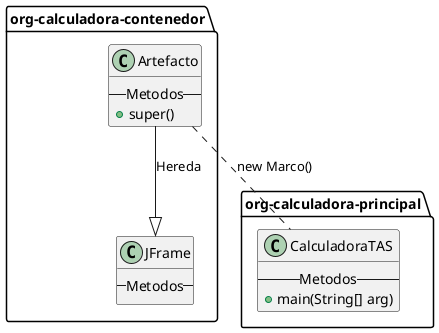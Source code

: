 @startuml
package org-calculadora-principal{
        class CalculadoraTAS{
            --Metodos--
            + main(String[] arg)
        }
}
package org-calculadora-contenedor{
        class Artefacto{
            --Metodos--
            + super()
         }
        class JFrame{
            --Metodos--
        }
        Artefacto --|> JFrame : Hereda
        Artefacto .. CalculadoraTAS : new Marco()
} 
@enduml
